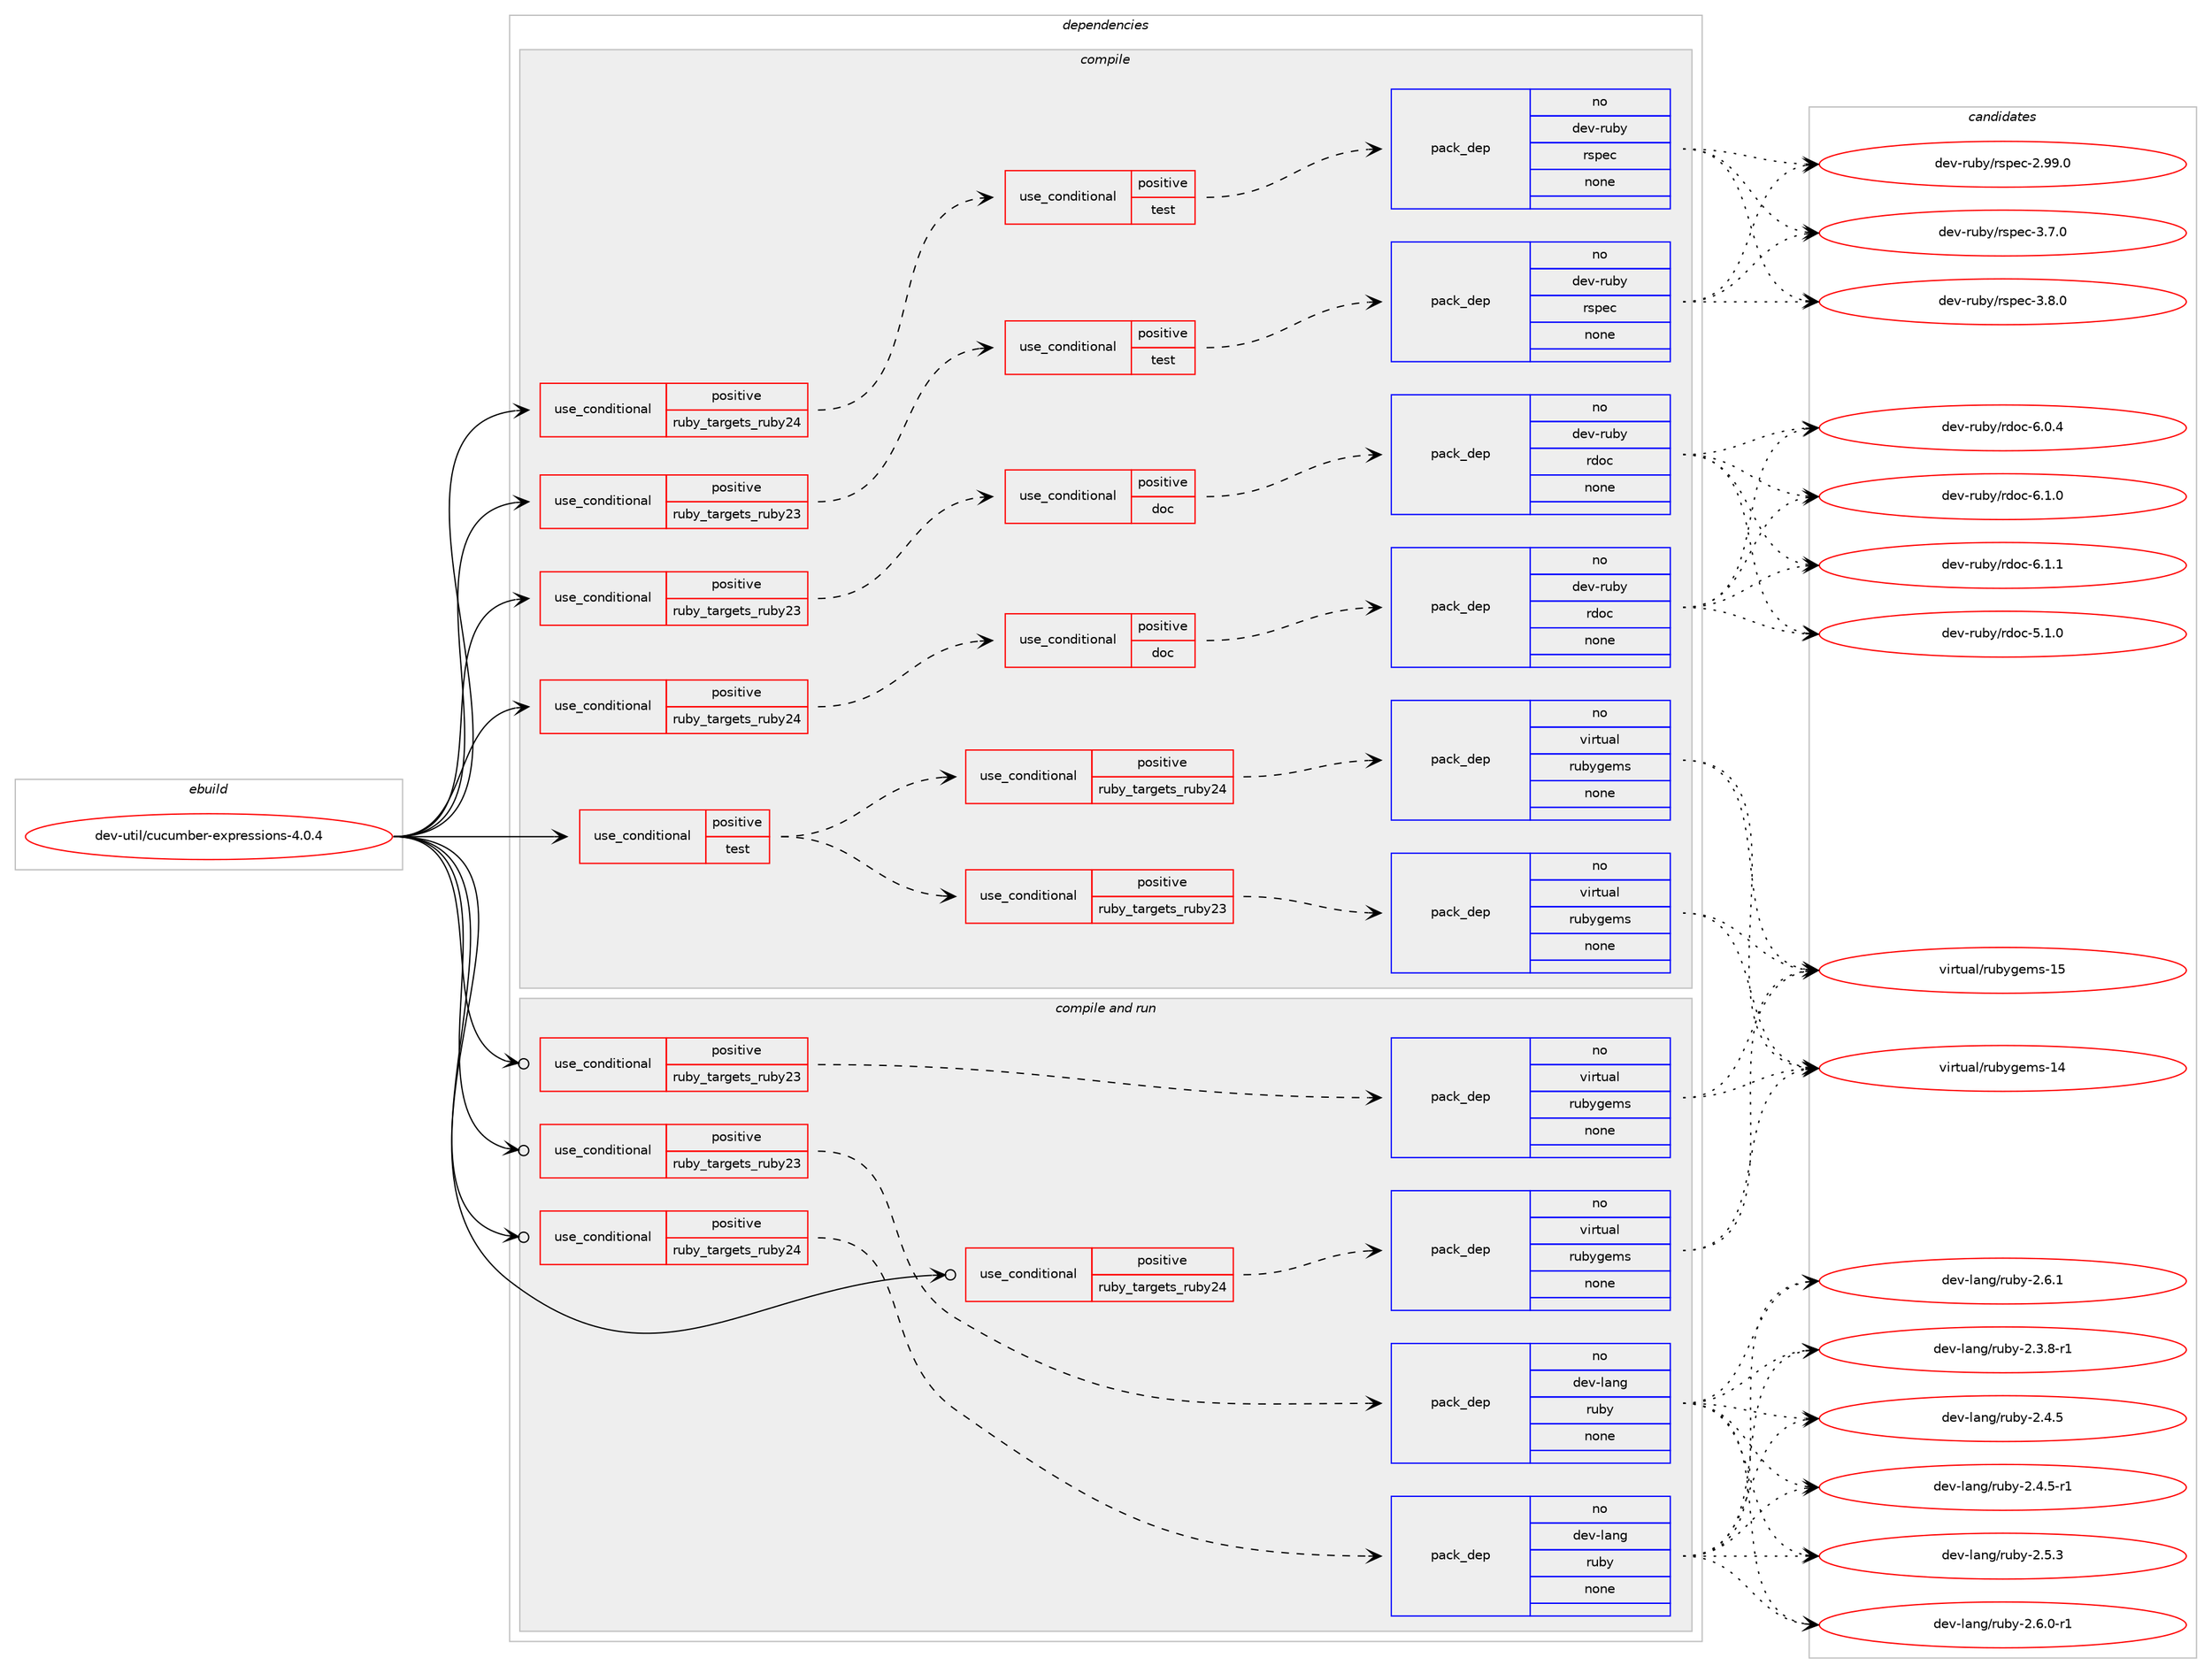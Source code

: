 digraph prolog {

# *************
# Graph options
# *************

newrank=true;
concentrate=true;
compound=true;
graph [rankdir=LR,fontname=Helvetica,fontsize=10,ranksep=1.5];#, ranksep=2.5, nodesep=0.2];
edge  [arrowhead=vee];
node  [fontname=Helvetica,fontsize=10];

# **********
# The ebuild
# **********

subgraph cluster_leftcol {
color=gray;
rank=same;
label=<<i>ebuild</i>>;
id [label="dev-util/cucumber-expressions-4.0.4", color=red, width=4, href="../dev-util/cucumber-expressions-4.0.4.svg"];
}

# ****************
# The dependencies
# ****************

subgraph cluster_midcol {
color=gray;
label=<<i>dependencies</i>>;
subgraph cluster_compile {
fillcolor="#eeeeee";
style=filled;
label=<<i>compile</i>>;
subgraph cond423827 {
dependency1543587 [label=<<TABLE BORDER="0" CELLBORDER="1" CELLSPACING="0" CELLPADDING="4"><TR><TD ROWSPAN="3" CELLPADDING="10">use_conditional</TD></TR><TR><TD>positive</TD></TR><TR><TD>ruby_targets_ruby23</TD></TR></TABLE>>, shape=none, color=red];
subgraph cond423828 {
dependency1543588 [label=<<TABLE BORDER="0" CELLBORDER="1" CELLSPACING="0" CELLPADDING="4"><TR><TD ROWSPAN="3" CELLPADDING="10">use_conditional</TD></TR><TR><TD>positive</TD></TR><TR><TD>doc</TD></TR></TABLE>>, shape=none, color=red];
subgraph pack1096139 {
dependency1543589 [label=<<TABLE BORDER="0" CELLBORDER="1" CELLSPACING="0" CELLPADDING="4" WIDTH="220"><TR><TD ROWSPAN="6" CELLPADDING="30">pack_dep</TD></TR><TR><TD WIDTH="110">no</TD></TR><TR><TD>dev-ruby</TD></TR><TR><TD>rdoc</TD></TR><TR><TD>none</TD></TR><TR><TD></TD></TR></TABLE>>, shape=none, color=blue];
}
dependency1543588:e -> dependency1543589:w [weight=20,style="dashed",arrowhead="vee"];
}
dependency1543587:e -> dependency1543588:w [weight=20,style="dashed",arrowhead="vee"];
}
id:e -> dependency1543587:w [weight=20,style="solid",arrowhead="vee"];
subgraph cond423829 {
dependency1543590 [label=<<TABLE BORDER="0" CELLBORDER="1" CELLSPACING="0" CELLPADDING="4"><TR><TD ROWSPAN="3" CELLPADDING="10">use_conditional</TD></TR><TR><TD>positive</TD></TR><TR><TD>ruby_targets_ruby23</TD></TR></TABLE>>, shape=none, color=red];
subgraph cond423830 {
dependency1543591 [label=<<TABLE BORDER="0" CELLBORDER="1" CELLSPACING="0" CELLPADDING="4"><TR><TD ROWSPAN="3" CELLPADDING="10">use_conditional</TD></TR><TR><TD>positive</TD></TR><TR><TD>test</TD></TR></TABLE>>, shape=none, color=red];
subgraph pack1096140 {
dependency1543592 [label=<<TABLE BORDER="0" CELLBORDER="1" CELLSPACING="0" CELLPADDING="4" WIDTH="220"><TR><TD ROWSPAN="6" CELLPADDING="30">pack_dep</TD></TR><TR><TD WIDTH="110">no</TD></TR><TR><TD>dev-ruby</TD></TR><TR><TD>rspec</TD></TR><TR><TD>none</TD></TR><TR><TD></TD></TR></TABLE>>, shape=none, color=blue];
}
dependency1543591:e -> dependency1543592:w [weight=20,style="dashed",arrowhead="vee"];
}
dependency1543590:e -> dependency1543591:w [weight=20,style="dashed",arrowhead="vee"];
}
id:e -> dependency1543590:w [weight=20,style="solid",arrowhead="vee"];
subgraph cond423831 {
dependency1543593 [label=<<TABLE BORDER="0" CELLBORDER="1" CELLSPACING="0" CELLPADDING="4"><TR><TD ROWSPAN="3" CELLPADDING="10">use_conditional</TD></TR><TR><TD>positive</TD></TR><TR><TD>ruby_targets_ruby24</TD></TR></TABLE>>, shape=none, color=red];
subgraph cond423832 {
dependency1543594 [label=<<TABLE BORDER="0" CELLBORDER="1" CELLSPACING="0" CELLPADDING="4"><TR><TD ROWSPAN="3" CELLPADDING="10">use_conditional</TD></TR><TR><TD>positive</TD></TR><TR><TD>doc</TD></TR></TABLE>>, shape=none, color=red];
subgraph pack1096141 {
dependency1543595 [label=<<TABLE BORDER="0" CELLBORDER="1" CELLSPACING="0" CELLPADDING="4" WIDTH="220"><TR><TD ROWSPAN="6" CELLPADDING="30">pack_dep</TD></TR><TR><TD WIDTH="110">no</TD></TR><TR><TD>dev-ruby</TD></TR><TR><TD>rdoc</TD></TR><TR><TD>none</TD></TR><TR><TD></TD></TR></TABLE>>, shape=none, color=blue];
}
dependency1543594:e -> dependency1543595:w [weight=20,style="dashed",arrowhead="vee"];
}
dependency1543593:e -> dependency1543594:w [weight=20,style="dashed",arrowhead="vee"];
}
id:e -> dependency1543593:w [weight=20,style="solid",arrowhead="vee"];
subgraph cond423833 {
dependency1543596 [label=<<TABLE BORDER="0" CELLBORDER="1" CELLSPACING="0" CELLPADDING="4"><TR><TD ROWSPAN="3" CELLPADDING="10">use_conditional</TD></TR><TR><TD>positive</TD></TR><TR><TD>ruby_targets_ruby24</TD></TR></TABLE>>, shape=none, color=red];
subgraph cond423834 {
dependency1543597 [label=<<TABLE BORDER="0" CELLBORDER="1" CELLSPACING="0" CELLPADDING="4"><TR><TD ROWSPAN="3" CELLPADDING="10">use_conditional</TD></TR><TR><TD>positive</TD></TR><TR><TD>test</TD></TR></TABLE>>, shape=none, color=red];
subgraph pack1096142 {
dependency1543598 [label=<<TABLE BORDER="0" CELLBORDER="1" CELLSPACING="0" CELLPADDING="4" WIDTH="220"><TR><TD ROWSPAN="6" CELLPADDING="30">pack_dep</TD></TR><TR><TD WIDTH="110">no</TD></TR><TR><TD>dev-ruby</TD></TR><TR><TD>rspec</TD></TR><TR><TD>none</TD></TR><TR><TD></TD></TR></TABLE>>, shape=none, color=blue];
}
dependency1543597:e -> dependency1543598:w [weight=20,style="dashed",arrowhead="vee"];
}
dependency1543596:e -> dependency1543597:w [weight=20,style="dashed",arrowhead="vee"];
}
id:e -> dependency1543596:w [weight=20,style="solid",arrowhead="vee"];
subgraph cond423835 {
dependency1543599 [label=<<TABLE BORDER="0" CELLBORDER="1" CELLSPACING="0" CELLPADDING="4"><TR><TD ROWSPAN="3" CELLPADDING="10">use_conditional</TD></TR><TR><TD>positive</TD></TR><TR><TD>test</TD></TR></TABLE>>, shape=none, color=red];
subgraph cond423836 {
dependency1543600 [label=<<TABLE BORDER="0" CELLBORDER="1" CELLSPACING="0" CELLPADDING="4"><TR><TD ROWSPAN="3" CELLPADDING="10">use_conditional</TD></TR><TR><TD>positive</TD></TR><TR><TD>ruby_targets_ruby23</TD></TR></TABLE>>, shape=none, color=red];
subgraph pack1096143 {
dependency1543601 [label=<<TABLE BORDER="0" CELLBORDER="1" CELLSPACING="0" CELLPADDING="4" WIDTH="220"><TR><TD ROWSPAN="6" CELLPADDING="30">pack_dep</TD></TR><TR><TD WIDTH="110">no</TD></TR><TR><TD>virtual</TD></TR><TR><TD>rubygems</TD></TR><TR><TD>none</TD></TR><TR><TD></TD></TR></TABLE>>, shape=none, color=blue];
}
dependency1543600:e -> dependency1543601:w [weight=20,style="dashed",arrowhead="vee"];
}
dependency1543599:e -> dependency1543600:w [weight=20,style="dashed",arrowhead="vee"];
subgraph cond423837 {
dependency1543602 [label=<<TABLE BORDER="0" CELLBORDER="1" CELLSPACING="0" CELLPADDING="4"><TR><TD ROWSPAN="3" CELLPADDING="10">use_conditional</TD></TR><TR><TD>positive</TD></TR><TR><TD>ruby_targets_ruby24</TD></TR></TABLE>>, shape=none, color=red];
subgraph pack1096144 {
dependency1543603 [label=<<TABLE BORDER="0" CELLBORDER="1" CELLSPACING="0" CELLPADDING="4" WIDTH="220"><TR><TD ROWSPAN="6" CELLPADDING="30">pack_dep</TD></TR><TR><TD WIDTH="110">no</TD></TR><TR><TD>virtual</TD></TR><TR><TD>rubygems</TD></TR><TR><TD>none</TD></TR><TR><TD></TD></TR></TABLE>>, shape=none, color=blue];
}
dependency1543602:e -> dependency1543603:w [weight=20,style="dashed",arrowhead="vee"];
}
dependency1543599:e -> dependency1543602:w [weight=20,style="dashed",arrowhead="vee"];
}
id:e -> dependency1543599:w [weight=20,style="solid",arrowhead="vee"];
}
subgraph cluster_compileandrun {
fillcolor="#eeeeee";
style=filled;
label=<<i>compile and run</i>>;
subgraph cond423838 {
dependency1543604 [label=<<TABLE BORDER="0" CELLBORDER="1" CELLSPACING="0" CELLPADDING="4"><TR><TD ROWSPAN="3" CELLPADDING="10">use_conditional</TD></TR><TR><TD>positive</TD></TR><TR><TD>ruby_targets_ruby23</TD></TR></TABLE>>, shape=none, color=red];
subgraph pack1096145 {
dependency1543605 [label=<<TABLE BORDER="0" CELLBORDER="1" CELLSPACING="0" CELLPADDING="4" WIDTH="220"><TR><TD ROWSPAN="6" CELLPADDING="30">pack_dep</TD></TR><TR><TD WIDTH="110">no</TD></TR><TR><TD>dev-lang</TD></TR><TR><TD>ruby</TD></TR><TR><TD>none</TD></TR><TR><TD></TD></TR></TABLE>>, shape=none, color=blue];
}
dependency1543604:e -> dependency1543605:w [weight=20,style="dashed",arrowhead="vee"];
}
id:e -> dependency1543604:w [weight=20,style="solid",arrowhead="odotvee"];
subgraph cond423839 {
dependency1543606 [label=<<TABLE BORDER="0" CELLBORDER="1" CELLSPACING="0" CELLPADDING="4"><TR><TD ROWSPAN="3" CELLPADDING="10">use_conditional</TD></TR><TR><TD>positive</TD></TR><TR><TD>ruby_targets_ruby23</TD></TR></TABLE>>, shape=none, color=red];
subgraph pack1096146 {
dependency1543607 [label=<<TABLE BORDER="0" CELLBORDER="1" CELLSPACING="0" CELLPADDING="4" WIDTH="220"><TR><TD ROWSPAN="6" CELLPADDING="30">pack_dep</TD></TR><TR><TD WIDTH="110">no</TD></TR><TR><TD>virtual</TD></TR><TR><TD>rubygems</TD></TR><TR><TD>none</TD></TR><TR><TD></TD></TR></TABLE>>, shape=none, color=blue];
}
dependency1543606:e -> dependency1543607:w [weight=20,style="dashed",arrowhead="vee"];
}
id:e -> dependency1543606:w [weight=20,style="solid",arrowhead="odotvee"];
subgraph cond423840 {
dependency1543608 [label=<<TABLE BORDER="0" CELLBORDER="1" CELLSPACING="0" CELLPADDING="4"><TR><TD ROWSPAN="3" CELLPADDING="10">use_conditional</TD></TR><TR><TD>positive</TD></TR><TR><TD>ruby_targets_ruby24</TD></TR></TABLE>>, shape=none, color=red];
subgraph pack1096147 {
dependency1543609 [label=<<TABLE BORDER="0" CELLBORDER="1" CELLSPACING="0" CELLPADDING="4" WIDTH="220"><TR><TD ROWSPAN="6" CELLPADDING="30">pack_dep</TD></TR><TR><TD WIDTH="110">no</TD></TR><TR><TD>dev-lang</TD></TR><TR><TD>ruby</TD></TR><TR><TD>none</TD></TR><TR><TD></TD></TR></TABLE>>, shape=none, color=blue];
}
dependency1543608:e -> dependency1543609:w [weight=20,style="dashed",arrowhead="vee"];
}
id:e -> dependency1543608:w [weight=20,style="solid",arrowhead="odotvee"];
subgraph cond423841 {
dependency1543610 [label=<<TABLE BORDER="0" CELLBORDER="1" CELLSPACING="0" CELLPADDING="4"><TR><TD ROWSPAN="3" CELLPADDING="10">use_conditional</TD></TR><TR><TD>positive</TD></TR><TR><TD>ruby_targets_ruby24</TD></TR></TABLE>>, shape=none, color=red];
subgraph pack1096148 {
dependency1543611 [label=<<TABLE BORDER="0" CELLBORDER="1" CELLSPACING="0" CELLPADDING="4" WIDTH="220"><TR><TD ROWSPAN="6" CELLPADDING="30">pack_dep</TD></TR><TR><TD WIDTH="110">no</TD></TR><TR><TD>virtual</TD></TR><TR><TD>rubygems</TD></TR><TR><TD>none</TD></TR><TR><TD></TD></TR></TABLE>>, shape=none, color=blue];
}
dependency1543610:e -> dependency1543611:w [weight=20,style="dashed",arrowhead="vee"];
}
id:e -> dependency1543610:w [weight=20,style="solid",arrowhead="odotvee"];
}
subgraph cluster_run {
fillcolor="#eeeeee";
style=filled;
label=<<i>run</i>>;
}
}

# **************
# The candidates
# **************

subgraph cluster_choices {
rank=same;
color=gray;
label=<<i>candidates</i>>;

subgraph choice1096139 {
color=black;
nodesep=1;
choice10010111845114117981214711410011199455346494648 [label="dev-ruby/rdoc-5.1.0", color=red, width=4,href="../dev-ruby/rdoc-5.1.0.svg"];
choice10010111845114117981214711410011199455446484652 [label="dev-ruby/rdoc-6.0.4", color=red, width=4,href="../dev-ruby/rdoc-6.0.4.svg"];
choice10010111845114117981214711410011199455446494648 [label="dev-ruby/rdoc-6.1.0", color=red, width=4,href="../dev-ruby/rdoc-6.1.0.svg"];
choice10010111845114117981214711410011199455446494649 [label="dev-ruby/rdoc-6.1.1", color=red, width=4,href="../dev-ruby/rdoc-6.1.1.svg"];
dependency1543589:e -> choice10010111845114117981214711410011199455346494648:w [style=dotted,weight="100"];
dependency1543589:e -> choice10010111845114117981214711410011199455446484652:w [style=dotted,weight="100"];
dependency1543589:e -> choice10010111845114117981214711410011199455446494648:w [style=dotted,weight="100"];
dependency1543589:e -> choice10010111845114117981214711410011199455446494649:w [style=dotted,weight="100"];
}
subgraph choice1096140 {
color=black;
nodesep=1;
choice1001011184511411798121471141151121019945504657574648 [label="dev-ruby/rspec-2.99.0", color=red, width=4,href="../dev-ruby/rspec-2.99.0.svg"];
choice10010111845114117981214711411511210199455146554648 [label="dev-ruby/rspec-3.7.0", color=red, width=4,href="../dev-ruby/rspec-3.7.0.svg"];
choice10010111845114117981214711411511210199455146564648 [label="dev-ruby/rspec-3.8.0", color=red, width=4,href="../dev-ruby/rspec-3.8.0.svg"];
dependency1543592:e -> choice1001011184511411798121471141151121019945504657574648:w [style=dotted,weight="100"];
dependency1543592:e -> choice10010111845114117981214711411511210199455146554648:w [style=dotted,weight="100"];
dependency1543592:e -> choice10010111845114117981214711411511210199455146564648:w [style=dotted,weight="100"];
}
subgraph choice1096141 {
color=black;
nodesep=1;
choice10010111845114117981214711410011199455346494648 [label="dev-ruby/rdoc-5.1.0", color=red, width=4,href="../dev-ruby/rdoc-5.1.0.svg"];
choice10010111845114117981214711410011199455446484652 [label="dev-ruby/rdoc-6.0.4", color=red, width=4,href="../dev-ruby/rdoc-6.0.4.svg"];
choice10010111845114117981214711410011199455446494648 [label="dev-ruby/rdoc-6.1.0", color=red, width=4,href="../dev-ruby/rdoc-6.1.0.svg"];
choice10010111845114117981214711410011199455446494649 [label="dev-ruby/rdoc-6.1.1", color=red, width=4,href="../dev-ruby/rdoc-6.1.1.svg"];
dependency1543595:e -> choice10010111845114117981214711410011199455346494648:w [style=dotted,weight="100"];
dependency1543595:e -> choice10010111845114117981214711410011199455446484652:w [style=dotted,weight="100"];
dependency1543595:e -> choice10010111845114117981214711410011199455446494648:w [style=dotted,weight="100"];
dependency1543595:e -> choice10010111845114117981214711410011199455446494649:w [style=dotted,weight="100"];
}
subgraph choice1096142 {
color=black;
nodesep=1;
choice1001011184511411798121471141151121019945504657574648 [label="dev-ruby/rspec-2.99.0", color=red, width=4,href="../dev-ruby/rspec-2.99.0.svg"];
choice10010111845114117981214711411511210199455146554648 [label="dev-ruby/rspec-3.7.0", color=red, width=4,href="../dev-ruby/rspec-3.7.0.svg"];
choice10010111845114117981214711411511210199455146564648 [label="dev-ruby/rspec-3.8.0", color=red, width=4,href="../dev-ruby/rspec-3.8.0.svg"];
dependency1543598:e -> choice1001011184511411798121471141151121019945504657574648:w [style=dotted,weight="100"];
dependency1543598:e -> choice10010111845114117981214711411511210199455146554648:w [style=dotted,weight="100"];
dependency1543598:e -> choice10010111845114117981214711411511210199455146564648:w [style=dotted,weight="100"];
}
subgraph choice1096143 {
color=black;
nodesep=1;
choice118105114116117971084711411798121103101109115454952 [label="virtual/rubygems-14", color=red, width=4,href="../virtual/rubygems-14.svg"];
choice118105114116117971084711411798121103101109115454953 [label="virtual/rubygems-15", color=red, width=4,href="../virtual/rubygems-15.svg"];
dependency1543601:e -> choice118105114116117971084711411798121103101109115454952:w [style=dotted,weight="100"];
dependency1543601:e -> choice118105114116117971084711411798121103101109115454953:w [style=dotted,weight="100"];
}
subgraph choice1096144 {
color=black;
nodesep=1;
choice118105114116117971084711411798121103101109115454952 [label="virtual/rubygems-14", color=red, width=4,href="../virtual/rubygems-14.svg"];
choice118105114116117971084711411798121103101109115454953 [label="virtual/rubygems-15", color=red, width=4,href="../virtual/rubygems-15.svg"];
dependency1543603:e -> choice118105114116117971084711411798121103101109115454952:w [style=dotted,weight="100"];
dependency1543603:e -> choice118105114116117971084711411798121103101109115454953:w [style=dotted,weight="100"];
}
subgraph choice1096145 {
color=black;
nodesep=1;
choice100101118451089711010347114117981214550465146564511449 [label="dev-lang/ruby-2.3.8-r1", color=red, width=4,href="../dev-lang/ruby-2.3.8-r1.svg"];
choice10010111845108971101034711411798121455046524653 [label="dev-lang/ruby-2.4.5", color=red, width=4,href="../dev-lang/ruby-2.4.5.svg"];
choice100101118451089711010347114117981214550465246534511449 [label="dev-lang/ruby-2.4.5-r1", color=red, width=4,href="../dev-lang/ruby-2.4.5-r1.svg"];
choice10010111845108971101034711411798121455046534651 [label="dev-lang/ruby-2.5.3", color=red, width=4,href="../dev-lang/ruby-2.5.3.svg"];
choice100101118451089711010347114117981214550465446484511449 [label="dev-lang/ruby-2.6.0-r1", color=red, width=4,href="../dev-lang/ruby-2.6.0-r1.svg"];
choice10010111845108971101034711411798121455046544649 [label="dev-lang/ruby-2.6.1", color=red, width=4,href="../dev-lang/ruby-2.6.1.svg"];
dependency1543605:e -> choice100101118451089711010347114117981214550465146564511449:w [style=dotted,weight="100"];
dependency1543605:e -> choice10010111845108971101034711411798121455046524653:w [style=dotted,weight="100"];
dependency1543605:e -> choice100101118451089711010347114117981214550465246534511449:w [style=dotted,weight="100"];
dependency1543605:e -> choice10010111845108971101034711411798121455046534651:w [style=dotted,weight="100"];
dependency1543605:e -> choice100101118451089711010347114117981214550465446484511449:w [style=dotted,weight="100"];
dependency1543605:e -> choice10010111845108971101034711411798121455046544649:w [style=dotted,weight="100"];
}
subgraph choice1096146 {
color=black;
nodesep=1;
choice118105114116117971084711411798121103101109115454952 [label="virtual/rubygems-14", color=red, width=4,href="../virtual/rubygems-14.svg"];
choice118105114116117971084711411798121103101109115454953 [label="virtual/rubygems-15", color=red, width=4,href="../virtual/rubygems-15.svg"];
dependency1543607:e -> choice118105114116117971084711411798121103101109115454952:w [style=dotted,weight="100"];
dependency1543607:e -> choice118105114116117971084711411798121103101109115454953:w [style=dotted,weight="100"];
}
subgraph choice1096147 {
color=black;
nodesep=1;
choice100101118451089711010347114117981214550465146564511449 [label="dev-lang/ruby-2.3.8-r1", color=red, width=4,href="../dev-lang/ruby-2.3.8-r1.svg"];
choice10010111845108971101034711411798121455046524653 [label="dev-lang/ruby-2.4.5", color=red, width=4,href="../dev-lang/ruby-2.4.5.svg"];
choice100101118451089711010347114117981214550465246534511449 [label="dev-lang/ruby-2.4.5-r1", color=red, width=4,href="../dev-lang/ruby-2.4.5-r1.svg"];
choice10010111845108971101034711411798121455046534651 [label="dev-lang/ruby-2.5.3", color=red, width=4,href="../dev-lang/ruby-2.5.3.svg"];
choice100101118451089711010347114117981214550465446484511449 [label="dev-lang/ruby-2.6.0-r1", color=red, width=4,href="../dev-lang/ruby-2.6.0-r1.svg"];
choice10010111845108971101034711411798121455046544649 [label="dev-lang/ruby-2.6.1", color=red, width=4,href="../dev-lang/ruby-2.6.1.svg"];
dependency1543609:e -> choice100101118451089711010347114117981214550465146564511449:w [style=dotted,weight="100"];
dependency1543609:e -> choice10010111845108971101034711411798121455046524653:w [style=dotted,weight="100"];
dependency1543609:e -> choice100101118451089711010347114117981214550465246534511449:w [style=dotted,weight="100"];
dependency1543609:e -> choice10010111845108971101034711411798121455046534651:w [style=dotted,weight="100"];
dependency1543609:e -> choice100101118451089711010347114117981214550465446484511449:w [style=dotted,weight="100"];
dependency1543609:e -> choice10010111845108971101034711411798121455046544649:w [style=dotted,weight="100"];
}
subgraph choice1096148 {
color=black;
nodesep=1;
choice118105114116117971084711411798121103101109115454952 [label="virtual/rubygems-14", color=red, width=4,href="../virtual/rubygems-14.svg"];
choice118105114116117971084711411798121103101109115454953 [label="virtual/rubygems-15", color=red, width=4,href="../virtual/rubygems-15.svg"];
dependency1543611:e -> choice118105114116117971084711411798121103101109115454952:w [style=dotted,weight="100"];
dependency1543611:e -> choice118105114116117971084711411798121103101109115454953:w [style=dotted,weight="100"];
}
}

}
